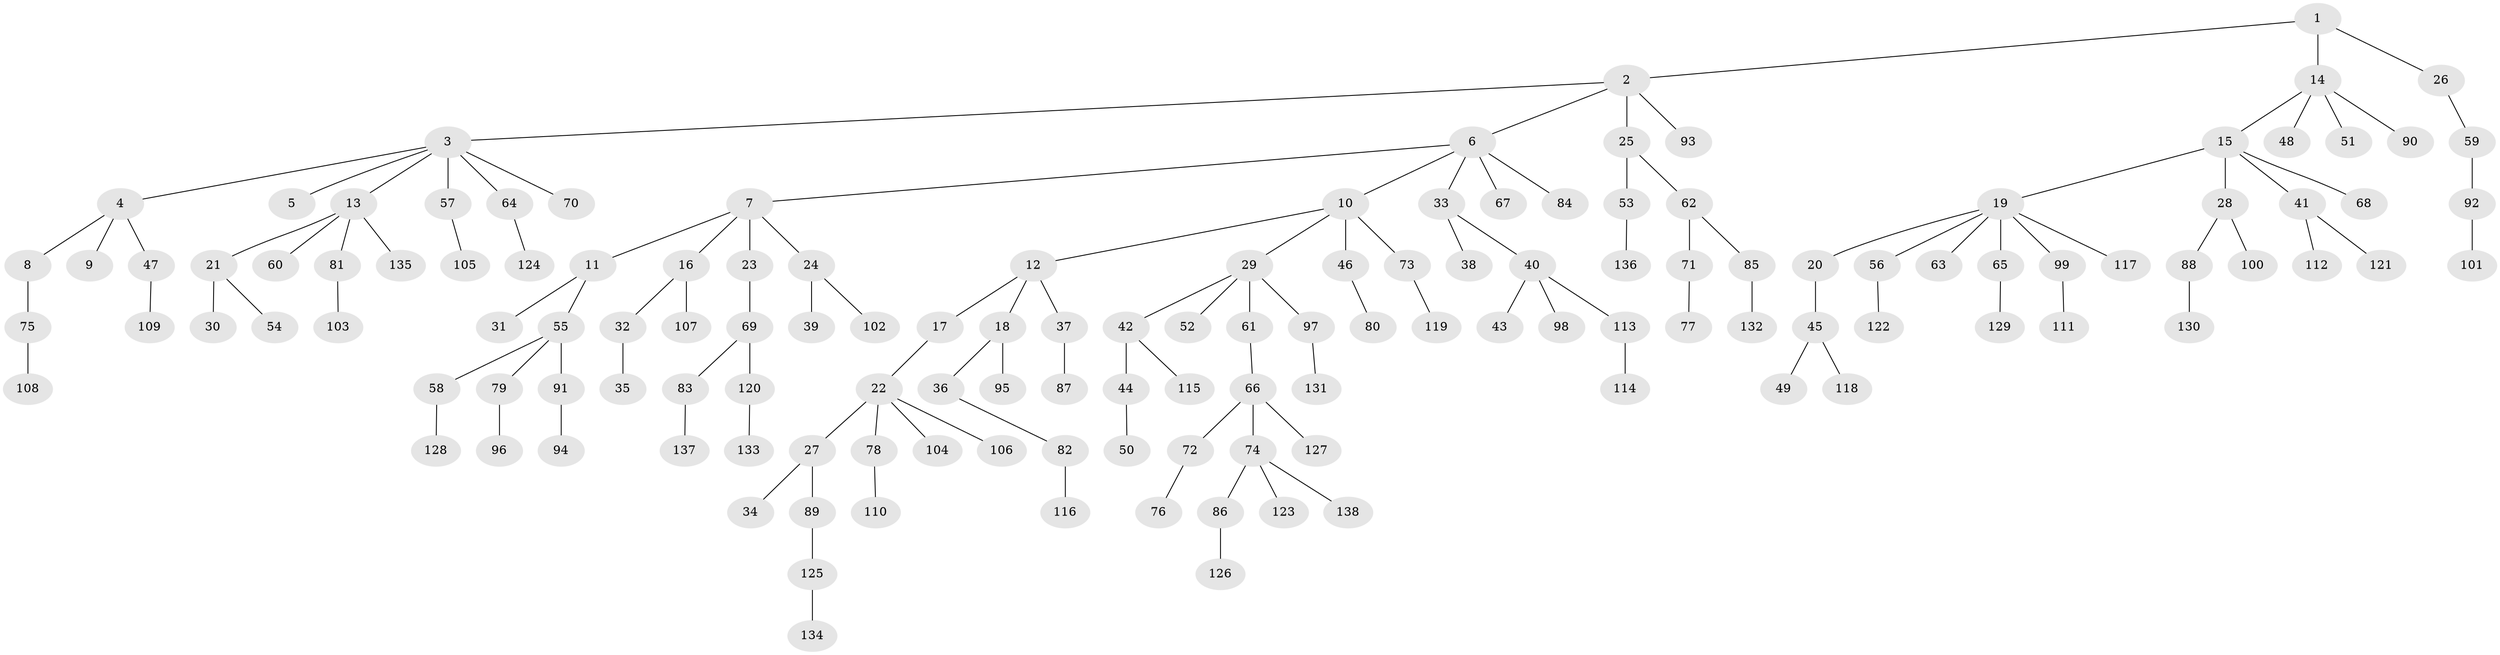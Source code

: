 // Generated by graph-tools (version 1.1) at 2025/11/02/27/25 16:11:28]
// undirected, 138 vertices, 137 edges
graph export_dot {
graph [start="1"]
  node [color=gray90,style=filled];
  1;
  2;
  3;
  4;
  5;
  6;
  7;
  8;
  9;
  10;
  11;
  12;
  13;
  14;
  15;
  16;
  17;
  18;
  19;
  20;
  21;
  22;
  23;
  24;
  25;
  26;
  27;
  28;
  29;
  30;
  31;
  32;
  33;
  34;
  35;
  36;
  37;
  38;
  39;
  40;
  41;
  42;
  43;
  44;
  45;
  46;
  47;
  48;
  49;
  50;
  51;
  52;
  53;
  54;
  55;
  56;
  57;
  58;
  59;
  60;
  61;
  62;
  63;
  64;
  65;
  66;
  67;
  68;
  69;
  70;
  71;
  72;
  73;
  74;
  75;
  76;
  77;
  78;
  79;
  80;
  81;
  82;
  83;
  84;
  85;
  86;
  87;
  88;
  89;
  90;
  91;
  92;
  93;
  94;
  95;
  96;
  97;
  98;
  99;
  100;
  101;
  102;
  103;
  104;
  105;
  106;
  107;
  108;
  109;
  110;
  111;
  112;
  113;
  114;
  115;
  116;
  117;
  118;
  119;
  120;
  121;
  122;
  123;
  124;
  125;
  126;
  127;
  128;
  129;
  130;
  131;
  132;
  133;
  134;
  135;
  136;
  137;
  138;
  1 -- 2;
  1 -- 14;
  1 -- 26;
  2 -- 3;
  2 -- 6;
  2 -- 25;
  2 -- 93;
  3 -- 4;
  3 -- 5;
  3 -- 13;
  3 -- 57;
  3 -- 64;
  3 -- 70;
  4 -- 8;
  4 -- 9;
  4 -- 47;
  6 -- 7;
  6 -- 10;
  6 -- 33;
  6 -- 67;
  6 -- 84;
  7 -- 11;
  7 -- 16;
  7 -- 23;
  7 -- 24;
  8 -- 75;
  10 -- 12;
  10 -- 29;
  10 -- 46;
  10 -- 73;
  11 -- 31;
  11 -- 55;
  12 -- 17;
  12 -- 18;
  12 -- 37;
  13 -- 21;
  13 -- 60;
  13 -- 81;
  13 -- 135;
  14 -- 15;
  14 -- 48;
  14 -- 51;
  14 -- 90;
  15 -- 19;
  15 -- 28;
  15 -- 41;
  15 -- 68;
  16 -- 32;
  16 -- 107;
  17 -- 22;
  18 -- 36;
  18 -- 95;
  19 -- 20;
  19 -- 56;
  19 -- 63;
  19 -- 65;
  19 -- 99;
  19 -- 117;
  20 -- 45;
  21 -- 30;
  21 -- 54;
  22 -- 27;
  22 -- 78;
  22 -- 104;
  22 -- 106;
  23 -- 69;
  24 -- 39;
  24 -- 102;
  25 -- 53;
  25 -- 62;
  26 -- 59;
  27 -- 34;
  27 -- 89;
  28 -- 88;
  28 -- 100;
  29 -- 42;
  29 -- 52;
  29 -- 61;
  29 -- 97;
  32 -- 35;
  33 -- 38;
  33 -- 40;
  36 -- 82;
  37 -- 87;
  40 -- 43;
  40 -- 98;
  40 -- 113;
  41 -- 112;
  41 -- 121;
  42 -- 44;
  42 -- 115;
  44 -- 50;
  45 -- 49;
  45 -- 118;
  46 -- 80;
  47 -- 109;
  53 -- 136;
  55 -- 58;
  55 -- 79;
  55 -- 91;
  56 -- 122;
  57 -- 105;
  58 -- 128;
  59 -- 92;
  61 -- 66;
  62 -- 71;
  62 -- 85;
  64 -- 124;
  65 -- 129;
  66 -- 72;
  66 -- 74;
  66 -- 127;
  69 -- 83;
  69 -- 120;
  71 -- 77;
  72 -- 76;
  73 -- 119;
  74 -- 86;
  74 -- 123;
  74 -- 138;
  75 -- 108;
  78 -- 110;
  79 -- 96;
  81 -- 103;
  82 -- 116;
  83 -- 137;
  85 -- 132;
  86 -- 126;
  88 -- 130;
  89 -- 125;
  91 -- 94;
  92 -- 101;
  97 -- 131;
  99 -- 111;
  113 -- 114;
  120 -- 133;
  125 -- 134;
}
